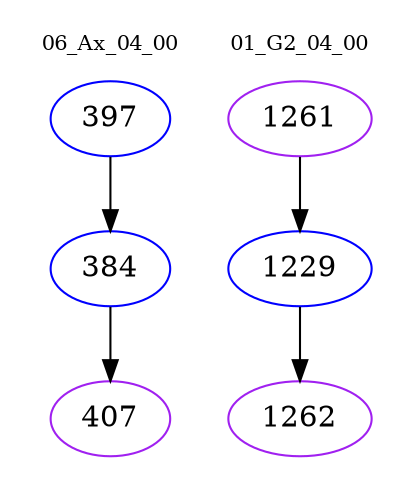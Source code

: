 digraph{
subgraph cluster_0 {
color = white
label = "06_Ax_04_00";
fontsize=10;
T0_397 [label="397", color="blue"]
T0_397 -> T0_384 [color="black"]
T0_384 [label="384", color="blue"]
T0_384 -> T0_407 [color="black"]
T0_407 [label="407", color="purple"]
}
subgraph cluster_1 {
color = white
label = "01_G2_04_00";
fontsize=10;
T1_1261 [label="1261", color="purple"]
T1_1261 -> T1_1229 [color="black"]
T1_1229 [label="1229", color="blue"]
T1_1229 -> T1_1262 [color="black"]
T1_1262 [label="1262", color="purple"]
}
}
